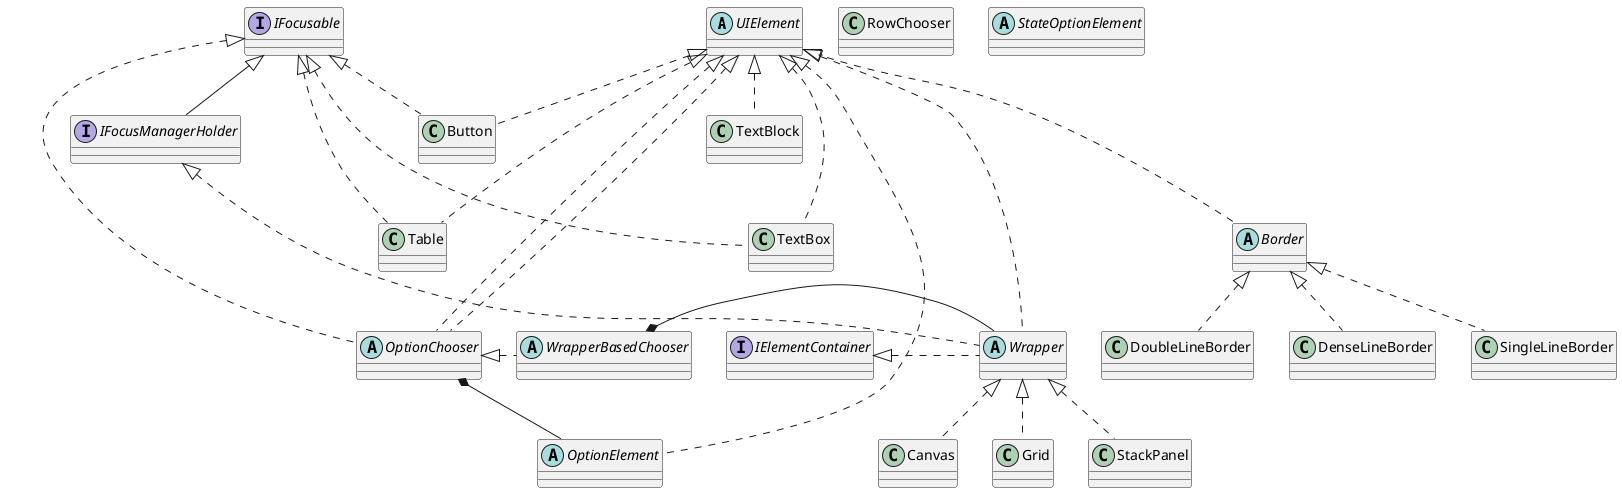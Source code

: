 ﻿@startuml

abstract UIElement
interface IElementContainer
interface IFocusable
interface IFocusManagerHolder
abstract Wrapper
class Button
class Canvas
class Grid
class StackPanel
class TextBlock
class TextBox
class Table
abstract OptionChooser
abstract Border
class SingleLineBorder
class DoubleLineBorder
class DenseLineBorder
abstract WrapperBasedChooser
class RowChooser
abstract OptionElement
abstract StateOptionElement

IFocusable <|- IFocusManagerHolder

UIElement <|.. Wrapper 
IFocusManagerHolder <|. Wrapper
IElementContainer <|. Wrapper

Wrapper <|.. Canvas
Wrapper <|.. Grid
Wrapper <|.. StackPanel

UIElement <|.. Button
IFocusable <|.. Button

UIElement <|.. TextBlock 
UIElement <|.. TextBox
IFocusable <|... TextBox

UIElement <|... Table
IFocusable <|... Table

UIElement <|... OptionChooser
IFocusable <|... OptionChooser

UIElement <|... Border
Border <|.. SingleLineBorder
Border <|.. DoubleLineBorder
Border <|.. DenseLineBorder

UIElement <|.... OptionChooser
OptionChooser <|. WrapperBasedChooser
UIElement <|..... OptionElement
OptionChooser *- OptionElement
WrapperBasedChooser *- Wrapper

@enduml